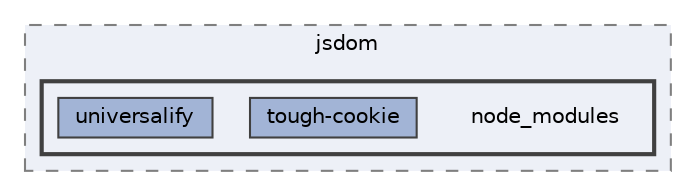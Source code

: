 digraph "C:/Users/arisc/OneDrive/Documents/GitHub/FINAL/EcoEats-Project/node_modules/jsdom/node_modules"
{
 // LATEX_PDF_SIZE
  bgcolor="transparent";
  edge [fontname=Helvetica,fontsize=10,labelfontname=Helvetica,labelfontsize=10];
  node [fontname=Helvetica,fontsize=10,shape=box,height=0.2,width=0.4];
  compound=true
  subgraph clusterdir_d3d17922e220ba426c64bfc6dcd347aa {
    graph [ bgcolor="#edf0f7", pencolor="grey50", label="jsdom", fontname=Helvetica,fontsize=10 style="filled,dashed", URL="dir_d3d17922e220ba426c64bfc6dcd347aa.html",tooltip=""]
  subgraph clusterdir_e5bbdab01088393293831d1605420cf8 {
    graph [ bgcolor="#edf0f7", pencolor="grey25", label="", fontname=Helvetica,fontsize=10 style="filled,bold", URL="dir_e5bbdab01088393293831d1605420cf8.html",tooltip=""]
    dir_e5bbdab01088393293831d1605420cf8 [shape=plaintext, label="node_modules"];
  dir_5fec8bbb2e4c729e345c42d2148c58bb [label="tough-cookie", fillcolor="#a2b4d6", color="grey25", style="filled", URL="dir_5fec8bbb2e4c729e345c42d2148c58bb.html",tooltip=""];
  dir_7d4e2af776b722e2e55b5dc674b6fc57 [label="universalify", fillcolor="#a2b4d6", color="grey25", style="filled", URL="dir_7d4e2af776b722e2e55b5dc674b6fc57.html",tooltip=""];
  }
  }
}
